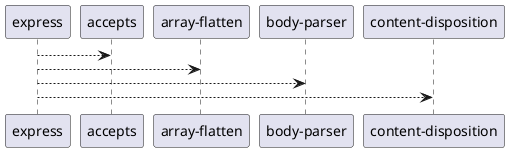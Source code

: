 @startuml
"express" --> "accepts"
"express" --> "array-flatten"
"express" --> "body-parser"
"express" --> "content-disposition"
@enduml